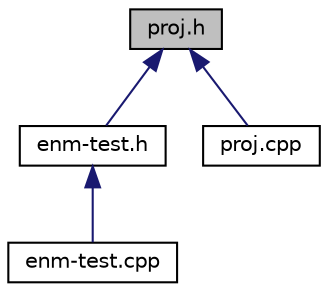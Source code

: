 digraph "proj.h"
{
  edge [fontname="Helvetica",fontsize="10",labelfontname="Helvetica",labelfontsize="10"];
  node [fontname="Helvetica",fontsize="10",shape=record];
  Node1 [label="proj.h",height=0.2,width=0.4,color="black", fillcolor="grey75", style="filled" fontcolor="black"];
  Node1 -> Node2 [dir="back",color="midnightblue",fontsize="10",style="solid"];
  Node2 [label="enm-test.h",height=0.2,width=0.4,color="black", fillcolor="white", style="filled",URL="$enm-test_8h.html"];
  Node2 -> Node3 [dir="back",color="midnightblue",fontsize="10",style="solid"];
  Node3 [label="enm-test.cpp",height=0.2,width=0.4,color="black", fillcolor="white", style="filled",URL="$enm-test_8cpp.html"];
  Node1 -> Node4 [dir="back",color="midnightblue",fontsize="10",style="solid"];
  Node4 [label="proj.cpp",height=0.2,width=0.4,color="black", fillcolor="white", style="filled",URL="$proj_8cpp.html"];
}
